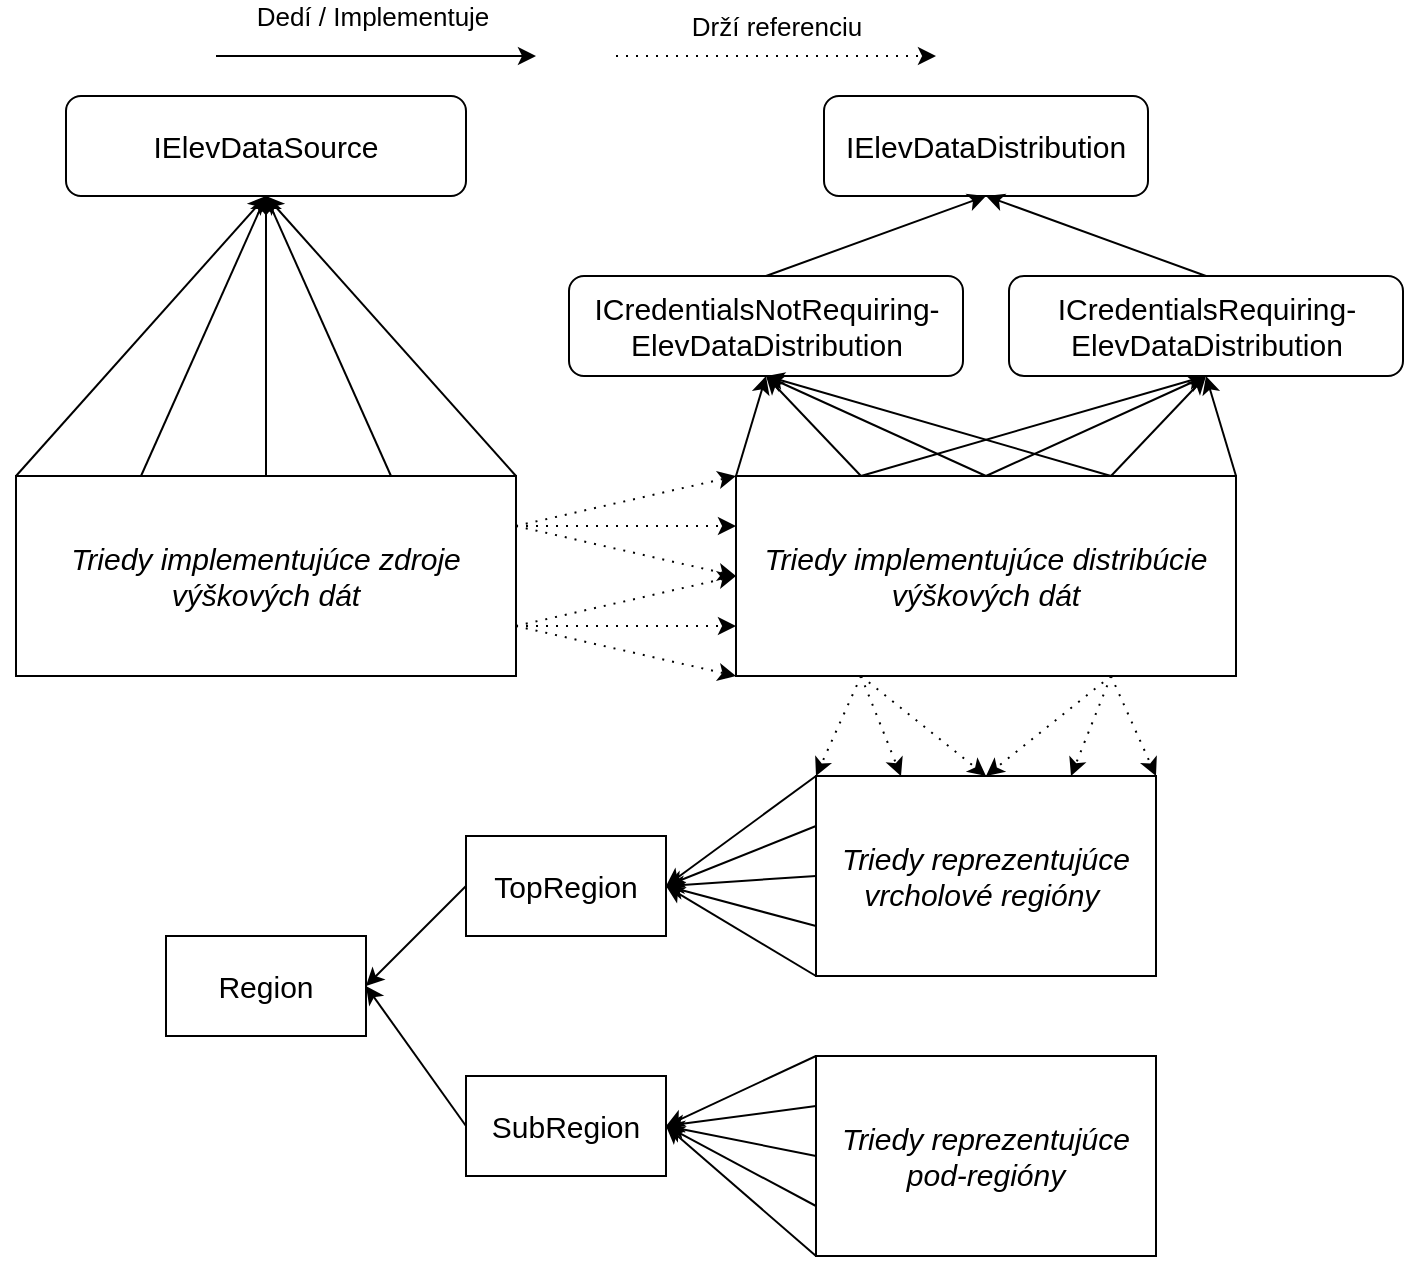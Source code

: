 <mxfile version="24.6.4" type="device">
  <diagram name="Page-1" id="BcIwWPxJ6iNlPWSmqYea">
    <mxGraphModel dx="1219" dy="722" grid="1" gridSize="10" guides="1" tooltips="1" connect="1" arrows="1" fold="1" page="1" pageScale="1" pageWidth="850" pageHeight="1100" math="0" shadow="0">
      <root>
        <mxCell id="0" />
        <mxCell id="1" parent="0" />
        <mxCell id="KRJGEr1mseS_UtcDF_KX-4" value="&lt;font style=&quot;font-size: 15px;&quot;&gt;IElevDataSource&lt;/font&gt;" style="rounded=1;whiteSpace=wrap;html=1;" vertex="1" parent="1">
          <mxGeometry x="45" y="70" width="200" height="50" as="geometry" />
        </mxCell>
        <mxCell id="KRJGEr1mseS_UtcDF_KX-5" style="rounded=0;orthogonalLoop=1;jettySize=auto;html=1;exitX=0;exitY=0;exitDx=0;exitDy=0;entryX=0.5;entryY=1;entryDx=0;entryDy=0;" edge="1" parent="1" source="KRJGEr1mseS_UtcDF_KX-11" target="KRJGEr1mseS_UtcDF_KX-4">
          <mxGeometry relative="1" as="geometry" />
        </mxCell>
        <mxCell id="KRJGEr1mseS_UtcDF_KX-6" style="rounded=0;orthogonalLoop=1;jettySize=auto;html=1;exitX=0.25;exitY=0;exitDx=0;exitDy=0;entryX=0.5;entryY=1;entryDx=0;entryDy=0;" edge="1" parent="1" source="KRJGEr1mseS_UtcDF_KX-11" target="KRJGEr1mseS_UtcDF_KX-4">
          <mxGeometry relative="1" as="geometry">
            <mxPoint x="145" y="240" as="targetPoint" />
          </mxGeometry>
        </mxCell>
        <mxCell id="KRJGEr1mseS_UtcDF_KX-7" style="rounded=0;orthogonalLoop=1;jettySize=auto;html=1;exitX=0.5;exitY=0;exitDx=0;exitDy=0;entryX=0.5;entryY=1;entryDx=0;entryDy=0;" edge="1" parent="1" source="KRJGEr1mseS_UtcDF_KX-11" target="KRJGEr1mseS_UtcDF_KX-4">
          <mxGeometry relative="1" as="geometry" />
        </mxCell>
        <mxCell id="KRJGEr1mseS_UtcDF_KX-8" style="rounded=0;orthogonalLoop=1;jettySize=auto;html=1;exitX=0.75;exitY=0;exitDx=0;exitDy=0;entryX=0.5;entryY=1;entryDx=0;entryDy=0;" edge="1" parent="1" source="KRJGEr1mseS_UtcDF_KX-11" target="KRJGEr1mseS_UtcDF_KX-4">
          <mxGeometry relative="1" as="geometry" />
        </mxCell>
        <mxCell id="KRJGEr1mseS_UtcDF_KX-9" style="rounded=0;orthogonalLoop=1;jettySize=auto;html=1;exitX=1;exitY=0;exitDx=0;exitDy=0;entryX=0.5;entryY=1;entryDx=0;entryDy=0;" edge="1" parent="1" source="KRJGEr1mseS_UtcDF_KX-11" target="KRJGEr1mseS_UtcDF_KX-4">
          <mxGeometry relative="1" as="geometry" />
        </mxCell>
        <mxCell id="KRJGEr1mseS_UtcDF_KX-10" style="rounded=0;orthogonalLoop=1;jettySize=auto;html=1;exitX=1;exitY=0.25;exitDx=0;exitDy=0;entryX=0;entryY=0;entryDx=0;entryDy=0;dashed=1;dashPattern=1 4;" edge="1" parent="1" source="KRJGEr1mseS_UtcDF_KX-11" target="KRJGEr1mseS_UtcDF_KX-25">
          <mxGeometry relative="1" as="geometry" />
        </mxCell>
        <mxCell id="KRJGEr1mseS_UtcDF_KX-11" value="&lt;span style=&quot;font-size: 15px;&quot;&gt;&lt;i&gt;Triedy implementujúce zdroje výškových dát&lt;/i&gt;&lt;/span&gt;" style="rounded=0;whiteSpace=wrap;html=1;" vertex="1" parent="1">
          <mxGeometry x="20" y="260" width="250" height="100" as="geometry" />
        </mxCell>
        <mxCell id="KRJGEr1mseS_UtcDF_KX-12" value="&lt;font style=&quot;font-size: 15px;&quot;&gt;IElevDataDistribution&lt;/font&gt;" style="rounded=1;whiteSpace=wrap;html=1;" vertex="1" parent="1">
          <mxGeometry x="424" y="70" width="162" height="50" as="geometry" />
        </mxCell>
        <mxCell id="KRJGEr1mseS_UtcDF_KX-13" style="rounded=0;orthogonalLoop=1;jettySize=auto;html=1;exitX=0.5;exitY=0;exitDx=0;exitDy=0;entryX=0.5;entryY=1;entryDx=0;entryDy=0;" edge="1" parent="1" source="KRJGEr1mseS_UtcDF_KX-35" target="KRJGEr1mseS_UtcDF_KX-12">
          <mxGeometry relative="1" as="geometry" />
        </mxCell>
        <mxCell id="KRJGEr1mseS_UtcDF_KX-15" style="rounded=0;orthogonalLoop=1;jettySize=auto;html=1;exitX=0.5;exitY=0;exitDx=0;exitDy=0;entryX=0.5;entryY=1;entryDx=0;entryDy=0;" edge="1" parent="1" source="KRJGEr1mseS_UtcDF_KX-16" target="KRJGEr1mseS_UtcDF_KX-12">
          <mxGeometry relative="1" as="geometry" />
        </mxCell>
        <mxCell id="KRJGEr1mseS_UtcDF_KX-16" value="&lt;span style=&quot;font-size: 15px;&quot;&gt;&lt;span&gt;ICredentialsNotRequiring-&lt;/span&gt;&lt;/span&gt;&lt;div&gt;&lt;span style=&quot;font-size: 15px;&quot;&gt;&lt;span&gt;ElevDataDistribution&lt;/span&gt;&lt;/span&gt;&lt;/div&gt;" style="rounded=1;whiteSpace=wrap;html=1;fontStyle=0" vertex="1" parent="1">
          <mxGeometry x="296.5" y="160" width="197" height="50" as="geometry" />
        </mxCell>
        <mxCell id="KRJGEr1mseS_UtcDF_KX-18" style="rounded=0;orthogonalLoop=1;jettySize=auto;html=1;exitX=0.25;exitY=0;exitDx=0;exitDy=0;entryX=0.5;entryY=1;entryDx=0;entryDy=0;" edge="1" parent="1" source="KRJGEr1mseS_UtcDF_KX-25" target="KRJGEr1mseS_UtcDF_KX-16">
          <mxGeometry relative="1" as="geometry" />
        </mxCell>
        <mxCell id="KRJGEr1mseS_UtcDF_KX-19" style="rounded=0;orthogonalLoop=1;jettySize=auto;html=1;exitX=0.25;exitY=0;exitDx=0;exitDy=0;entryX=0.5;entryY=1;entryDx=0;entryDy=0;" edge="1" parent="1" source="KRJGEr1mseS_UtcDF_KX-25" target="KRJGEr1mseS_UtcDF_KX-35">
          <mxGeometry relative="1" as="geometry" />
        </mxCell>
        <mxCell id="KRJGEr1mseS_UtcDF_KX-20" style="rounded=0;orthogonalLoop=1;jettySize=auto;html=1;exitX=1;exitY=0;exitDx=0;exitDy=0;entryX=0.5;entryY=1;entryDx=0;entryDy=0;" edge="1" parent="1" source="KRJGEr1mseS_UtcDF_KX-25" target="KRJGEr1mseS_UtcDF_KX-35">
          <mxGeometry relative="1" as="geometry" />
        </mxCell>
        <mxCell id="KRJGEr1mseS_UtcDF_KX-21" style="rounded=0;orthogonalLoop=1;jettySize=auto;html=1;exitX=0;exitY=0;exitDx=0;exitDy=0;entryX=0.5;entryY=1;entryDx=0;entryDy=0;" edge="1" parent="1" source="KRJGEr1mseS_UtcDF_KX-25" target="KRJGEr1mseS_UtcDF_KX-16">
          <mxGeometry relative="1" as="geometry" />
        </mxCell>
        <mxCell id="KRJGEr1mseS_UtcDF_KX-22" style="rounded=0;orthogonalLoop=1;jettySize=auto;html=1;exitX=0.5;exitY=0;exitDx=0;exitDy=0;entryX=0.5;entryY=1;entryDx=0;entryDy=0;" edge="1" parent="1" source="KRJGEr1mseS_UtcDF_KX-25" target="KRJGEr1mseS_UtcDF_KX-16">
          <mxGeometry relative="1" as="geometry" />
        </mxCell>
        <mxCell id="KRJGEr1mseS_UtcDF_KX-23" style="rounded=0;orthogonalLoop=1;jettySize=auto;html=1;exitX=0.75;exitY=0;exitDx=0;exitDy=0;entryX=0.5;entryY=1;entryDx=0;entryDy=0;" edge="1" parent="1" source="KRJGEr1mseS_UtcDF_KX-25" target="KRJGEr1mseS_UtcDF_KX-35">
          <mxGeometry relative="1" as="geometry" />
        </mxCell>
        <mxCell id="KRJGEr1mseS_UtcDF_KX-68" style="rounded=0;orthogonalLoop=1;jettySize=auto;html=1;exitX=0.5;exitY=0;exitDx=0;exitDy=0;entryX=0.5;entryY=1;entryDx=0;entryDy=0;" edge="1" parent="1" source="KRJGEr1mseS_UtcDF_KX-25" target="KRJGEr1mseS_UtcDF_KX-35">
          <mxGeometry relative="1" as="geometry">
            <mxPoint x="610" y="200" as="targetPoint" />
          </mxGeometry>
        </mxCell>
        <mxCell id="KRJGEr1mseS_UtcDF_KX-69" style="rounded=0;orthogonalLoop=1;jettySize=auto;html=1;exitX=0.75;exitY=0;exitDx=0;exitDy=0;entryX=0.5;entryY=1;entryDx=0;entryDy=0;" edge="1" parent="1" source="KRJGEr1mseS_UtcDF_KX-25" target="KRJGEr1mseS_UtcDF_KX-16">
          <mxGeometry relative="1" as="geometry" />
        </mxCell>
        <mxCell id="KRJGEr1mseS_UtcDF_KX-25" value="&lt;span style=&quot;font-size: 15px;&quot;&gt;&lt;i&gt;Triedy implementujúce distribúcie výškových dát&lt;/i&gt;&lt;/span&gt;" style="rounded=0;whiteSpace=wrap;html=1;" vertex="1" parent="1">
          <mxGeometry x="380" y="260" width="250" height="100" as="geometry" />
        </mxCell>
        <mxCell id="KRJGEr1mseS_UtcDF_KX-27" style="rounded=0;orthogonalLoop=1;jettySize=auto;html=1;exitX=1;exitY=0.25;exitDx=0;exitDy=0;entryX=0;entryY=0.25;entryDx=0;entryDy=0;dashed=1;dashPattern=1 4;" edge="1" parent="1" source="KRJGEr1mseS_UtcDF_KX-11" target="KRJGEr1mseS_UtcDF_KX-25">
          <mxGeometry relative="1" as="geometry">
            <mxPoint x="285" y="290" as="sourcePoint" />
            <mxPoint x="395" y="290" as="targetPoint" />
          </mxGeometry>
        </mxCell>
        <mxCell id="KRJGEr1mseS_UtcDF_KX-28" style="rounded=0;orthogonalLoop=1;jettySize=auto;html=1;exitX=1;exitY=0.25;exitDx=0;exitDy=0;entryX=0;entryY=0.5;entryDx=0;entryDy=0;dashed=1;dashPattern=1 4;" edge="1" parent="1" source="KRJGEr1mseS_UtcDF_KX-11" target="KRJGEr1mseS_UtcDF_KX-25">
          <mxGeometry relative="1" as="geometry">
            <mxPoint x="285" y="309.44" as="sourcePoint" />
            <mxPoint x="395" y="309.44" as="targetPoint" />
          </mxGeometry>
        </mxCell>
        <mxCell id="KRJGEr1mseS_UtcDF_KX-29" style="rounded=0;orthogonalLoop=1;jettySize=auto;html=1;exitX=1;exitY=0.75;exitDx=0;exitDy=0;entryX=0;entryY=0.75;entryDx=0;entryDy=0;dashed=1;dashPattern=1 4;" edge="1" parent="1" source="KRJGEr1mseS_UtcDF_KX-11" target="KRJGEr1mseS_UtcDF_KX-25">
          <mxGeometry relative="1" as="geometry">
            <mxPoint x="270" y="330" as="sourcePoint" />
            <mxPoint x="380" y="330" as="targetPoint" />
          </mxGeometry>
        </mxCell>
        <mxCell id="KRJGEr1mseS_UtcDF_KX-30" style="rounded=0;orthogonalLoop=1;jettySize=auto;html=1;exitX=1;exitY=0.75;exitDx=0;exitDy=0;entryX=0;entryY=1;entryDx=0;entryDy=0;dashed=1;dashPattern=1 4;" edge="1" parent="1" source="KRJGEr1mseS_UtcDF_KX-11" target="KRJGEr1mseS_UtcDF_KX-25">
          <mxGeometry relative="1" as="geometry">
            <mxPoint x="270" y="360" as="sourcePoint" />
            <mxPoint x="380" y="360" as="targetPoint" />
          </mxGeometry>
        </mxCell>
        <mxCell id="KRJGEr1mseS_UtcDF_KX-33" style="rounded=0;orthogonalLoop=1;jettySize=auto;html=1;" edge="1" parent="1">
          <mxGeometry relative="1" as="geometry">
            <mxPoint x="120" y="50" as="sourcePoint" />
            <mxPoint x="280" y="50" as="targetPoint" />
          </mxGeometry>
        </mxCell>
        <mxCell id="KRJGEr1mseS_UtcDF_KX-34" value="&lt;font style=&quot;font-size: 13px;&quot;&gt;Dedí / Implementuje&lt;/font&gt;" style="edgeLabel;html=1;align=center;verticalAlign=middle;resizable=0;points=[];" vertex="1" connectable="0" parent="KRJGEr1mseS_UtcDF_KX-33">
          <mxGeometry x="-0.383" y="2" relative="1" as="geometry">
            <mxPoint x="28" y="-18" as="offset" />
          </mxGeometry>
        </mxCell>
        <mxCell id="KRJGEr1mseS_UtcDF_KX-35" value="&lt;span style=&quot;font-size: 15px;&quot;&gt;&lt;span&gt;ICredentialsRequiring-&lt;/span&gt;&lt;/span&gt;&lt;div&gt;&lt;span style=&quot;font-size: 15px;&quot;&gt;&lt;span&gt;ElevDataDistribution&lt;/span&gt;&lt;/span&gt;&lt;/div&gt;" style="rounded=1;whiteSpace=wrap;html=1;fontStyle=0" vertex="1" parent="1">
          <mxGeometry x="516.5" y="160" width="197" height="50" as="geometry" />
        </mxCell>
        <mxCell id="KRJGEr1mseS_UtcDF_KX-36" style="rounded=0;orthogonalLoop=1;jettySize=auto;html=1;exitX=1;exitY=0.75;exitDx=0;exitDy=0;entryX=0;entryY=0.5;entryDx=0;entryDy=0;dashed=1;dashPattern=1 4;" edge="1" parent="1" source="KRJGEr1mseS_UtcDF_KX-11" target="KRJGEr1mseS_UtcDF_KX-25">
          <mxGeometry relative="1" as="geometry">
            <mxPoint x="270" y="335" as="sourcePoint" />
            <mxPoint x="380" y="360" as="targetPoint" />
          </mxGeometry>
        </mxCell>
        <mxCell id="KRJGEr1mseS_UtcDF_KX-37" style="rounded=0;orthogonalLoop=1;jettySize=auto;html=1;dashed=1;dashPattern=1 4;" edge="1" parent="1">
          <mxGeometry relative="1" as="geometry">
            <mxPoint x="320" y="50" as="sourcePoint" />
            <mxPoint x="480" y="50" as="targetPoint" />
          </mxGeometry>
        </mxCell>
        <mxCell id="KRJGEr1mseS_UtcDF_KX-38" value="&lt;font style=&quot;font-size: 13px;&quot;&gt;Drží referenciu&lt;/font&gt;" style="edgeLabel;html=1;align=center;verticalAlign=middle;resizable=0;points=[];" vertex="1" connectable="0" parent="KRJGEr1mseS_UtcDF_KX-37">
          <mxGeometry x="-0.218" y="2" relative="1" as="geometry">
            <mxPoint x="17" y="-13" as="offset" />
          </mxGeometry>
        </mxCell>
        <mxCell id="KRJGEr1mseS_UtcDF_KX-39" value="&lt;span style=&quot;font-size: 15px;&quot;&gt;&lt;span&gt;Region&lt;/span&gt;&lt;/span&gt;" style="rounded=0;whiteSpace=wrap;html=1;fontStyle=0" vertex="1" parent="1">
          <mxGeometry x="95" y="490" width="100" height="50" as="geometry" />
        </mxCell>
        <mxCell id="KRJGEr1mseS_UtcDF_KX-45" style="rounded=0;orthogonalLoop=1;jettySize=auto;html=1;exitX=0;exitY=0.5;exitDx=0;exitDy=0;entryX=1;entryY=0.5;entryDx=0;entryDy=0;" edge="1" parent="1" source="KRJGEr1mseS_UtcDF_KX-40" target="KRJGEr1mseS_UtcDF_KX-39">
          <mxGeometry relative="1" as="geometry">
            <mxPoint x="210.0" y="540" as="targetPoint" />
          </mxGeometry>
        </mxCell>
        <mxCell id="KRJGEr1mseS_UtcDF_KX-40" value="&lt;span style=&quot;font-size: 15px;&quot;&gt;&lt;span&gt;SubRegion&lt;/span&gt;&lt;/span&gt;" style="rounded=0;whiteSpace=wrap;html=1;fontStyle=0" vertex="1" parent="1">
          <mxGeometry x="245" y="560" width="100" height="50" as="geometry" />
        </mxCell>
        <mxCell id="KRJGEr1mseS_UtcDF_KX-44" style="rounded=0;orthogonalLoop=1;jettySize=auto;html=1;exitX=0;exitY=0.5;exitDx=0;exitDy=0;entryX=1;entryY=0.5;entryDx=0;entryDy=0;" edge="1" parent="1" source="KRJGEr1mseS_UtcDF_KX-41" target="KRJGEr1mseS_UtcDF_KX-39">
          <mxGeometry relative="1" as="geometry" />
        </mxCell>
        <mxCell id="KRJGEr1mseS_UtcDF_KX-41" value="&lt;span style=&quot;font-size: 15px;&quot;&gt;&lt;span&gt;TopRegion&lt;/span&gt;&lt;/span&gt;" style="rounded=0;whiteSpace=wrap;html=1;fontStyle=0" vertex="1" parent="1">
          <mxGeometry x="245" y="440" width="100" height="50" as="geometry" />
        </mxCell>
        <mxCell id="KRJGEr1mseS_UtcDF_KX-46" style="rounded=0;orthogonalLoop=1;jettySize=auto;html=1;exitX=0;exitY=0;exitDx=0;exitDy=0;entryX=1;entryY=0.5;entryDx=0;entryDy=0;" edge="1" parent="1" source="KRJGEr1mseS_UtcDF_KX-42" target="KRJGEr1mseS_UtcDF_KX-41">
          <mxGeometry relative="1" as="geometry" />
        </mxCell>
        <mxCell id="KRJGEr1mseS_UtcDF_KX-47" style="rounded=0;orthogonalLoop=1;jettySize=auto;html=1;exitX=0;exitY=0.25;exitDx=0;exitDy=0;entryX=1;entryY=0.5;entryDx=0;entryDy=0;" edge="1" parent="1" source="KRJGEr1mseS_UtcDF_KX-42" target="KRJGEr1mseS_UtcDF_KX-41">
          <mxGeometry relative="1" as="geometry">
            <mxPoint x="360.0" y="480" as="targetPoint" />
          </mxGeometry>
        </mxCell>
        <mxCell id="KRJGEr1mseS_UtcDF_KX-48" style="rounded=0;orthogonalLoop=1;jettySize=auto;html=1;exitX=0;exitY=0.5;exitDx=0;exitDy=0;entryX=1;entryY=0.5;entryDx=0;entryDy=0;" edge="1" parent="1" source="KRJGEr1mseS_UtcDF_KX-42" target="KRJGEr1mseS_UtcDF_KX-41">
          <mxGeometry relative="1" as="geometry" />
        </mxCell>
        <mxCell id="KRJGEr1mseS_UtcDF_KX-49" style="rounded=0;orthogonalLoop=1;jettySize=auto;html=1;exitX=0;exitY=0.75;exitDx=0;exitDy=0;entryX=1;entryY=0.5;entryDx=0;entryDy=0;" edge="1" parent="1" source="KRJGEr1mseS_UtcDF_KX-42" target="KRJGEr1mseS_UtcDF_KX-41">
          <mxGeometry relative="1" as="geometry">
            <mxPoint x="350.0" y="480" as="targetPoint" />
          </mxGeometry>
        </mxCell>
        <mxCell id="KRJGEr1mseS_UtcDF_KX-50" style="rounded=0;orthogonalLoop=1;jettySize=auto;html=1;exitX=0;exitY=1;exitDx=0;exitDy=0;entryX=1;entryY=0.5;entryDx=0;entryDy=0;" edge="1" parent="1" source="KRJGEr1mseS_UtcDF_KX-42" target="KRJGEr1mseS_UtcDF_KX-41">
          <mxGeometry relative="1" as="geometry" />
        </mxCell>
        <mxCell id="KRJGEr1mseS_UtcDF_KX-42" value="&lt;span style=&quot;font-size: 15px;&quot;&gt;&lt;i&gt;Triedy reprezentujúce vrcholové regióny&amp;nbsp;&lt;/i&gt;&lt;/span&gt;" style="rounded=0;whiteSpace=wrap;html=1;" vertex="1" parent="1">
          <mxGeometry x="420" y="410" width="170" height="100" as="geometry" />
        </mxCell>
        <mxCell id="KRJGEr1mseS_UtcDF_KX-51" style="rounded=0;orthogonalLoop=1;jettySize=auto;html=1;exitX=0;exitY=0;exitDx=0;exitDy=0;entryX=1;entryY=0.5;entryDx=0;entryDy=0;" edge="1" parent="1" source="KRJGEr1mseS_UtcDF_KX-43" target="KRJGEr1mseS_UtcDF_KX-40">
          <mxGeometry relative="1" as="geometry" />
        </mxCell>
        <mxCell id="KRJGEr1mseS_UtcDF_KX-52" style="rounded=0;orthogonalLoop=1;jettySize=auto;html=1;exitX=0;exitY=0.25;exitDx=0;exitDy=0;entryX=1;entryY=0.5;entryDx=0;entryDy=0;" edge="1" parent="1" source="KRJGEr1mseS_UtcDF_KX-43" target="KRJGEr1mseS_UtcDF_KX-40">
          <mxGeometry relative="1" as="geometry" />
        </mxCell>
        <mxCell id="KRJGEr1mseS_UtcDF_KX-53" style="rounded=0;orthogonalLoop=1;jettySize=auto;html=1;exitX=0;exitY=0.5;exitDx=0;exitDy=0;entryX=1;entryY=0.5;entryDx=0;entryDy=0;" edge="1" parent="1" source="KRJGEr1mseS_UtcDF_KX-43" target="KRJGEr1mseS_UtcDF_KX-40">
          <mxGeometry relative="1" as="geometry" />
        </mxCell>
        <mxCell id="KRJGEr1mseS_UtcDF_KX-54" style="rounded=0;orthogonalLoop=1;jettySize=auto;html=1;exitX=0;exitY=0.75;exitDx=0;exitDy=0;entryX=1;entryY=0.5;entryDx=0;entryDy=0;" edge="1" parent="1" source="KRJGEr1mseS_UtcDF_KX-43" target="KRJGEr1mseS_UtcDF_KX-40">
          <mxGeometry relative="1" as="geometry" />
        </mxCell>
        <mxCell id="KRJGEr1mseS_UtcDF_KX-55" style="rounded=0;orthogonalLoop=1;jettySize=auto;html=1;exitX=0;exitY=1;exitDx=0;exitDy=0;entryX=1;entryY=0.5;entryDx=0;entryDy=0;" edge="1" parent="1" source="KRJGEr1mseS_UtcDF_KX-43" target="KRJGEr1mseS_UtcDF_KX-40">
          <mxGeometry relative="1" as="geometry" />
        </mxCell>
        <mxCell id="KRJGEr1mseS_UtcDF_KX-43" value="&lt;span style=&quot;font-size: 15px;&quot;&gt;&lt;i&gt;Triedy reprezentujúce pod-regióny&lt;/i&gt;&lt;/span&gt;" style="rounded=0;whiteSpace=wrap;html=1;" vertex="1" parent="1">
          <mxGeometry x="420" y="550" width="170" height="100" as="geometry" />
        </mxCell>
        <mxCell id="KRJGEr1mseS_UtcDF_KX-56" style="rounded=0;orthogonalLoop=1;jettySize=auto;html=1;exitX=0.75;exitY=1;exitDx=0;exitDy=0;entryX=1;entryY=0;entryDx=0;entryDy=0;dashed=1;dashPattern=1 4;" edge="1" parent="1" source="KRJGEr1mseS_UtcDF_KX-25" target="KRJGEr1mseS_UtcDF_KX-42">
          <mxGeometry relative="1" as="geometry">
            <mxPoint x="460" y="385" as="sourcePoint" />
            <mxPoint x="570" y="385" as="targetPoint" />
          </mxGeometry>
        </mxCell>
        <mxCell id="KRJGEr1mseS_UtcDF_KX-57" style="rounded=0;orthogonalLoop=1;jettySize=auto;html=1;exitX=0.75;exitY=1;exitDx=0;exitDy=0;entryX=0.75;entryY=0;entryDx=0;entryDy=0;dashed=1;dashPattern=1 4;" edge="1" parent="1" source="KRJGEr1mseS_UtcDF_KX-25" target="KRJGEr1mseS_UtcDF_KX-42">
          <mxGeometry relative="1" as="geometry">
            <mxPoint x="460" y="385" as="sourcePoint" />
            <mxPoint x="570" y="410" as="targetPoint" />
          </mxGeometry>
        </mxCell>
        <mxCell id="KRJGEr1mseS_UtcDF_KX-58" style="rounded=0;orthogonalLoop=1;jettySize=auto;html=1;entryX=0.5;entryY=0;entryDx=0;entryDy=0;dashed=1;dashPattern=1 4;exitX=0.75;exitY=1;exitDx=0;exitDy=0;" edge="1" parent="1" source="KRJGEr1mseS_UtcDF_KX-25" target="KRJGEr1mseS_UtcDF_KX-42">
          <mxGeometry relative="1" as="geometry">
            <mxPoint x="490" y="380" as="sourcePoint" />
            <mxPoint x="570" y="360" as="targetPoint" />
          </mxGeometry>
        </mxCell>
        <mxCell id="KRJGEr1mseS_UtcDF_KX-59" style="rounded=0;orthogonalLoop=1;jettySize=auto;html=1;entryX=0.5;entryY=0;entryDx=0;entryDy=0;dashed=1;dashPattern=1 4;exitX=0.25;exitY=1;exitDx=0;exitDy=0;" edge="1" parent="1" source="KRJGEr1mseS_UtcDF_KX-25" target="KRJGEr1mseS_UtcDF_KX-42">
          <mxGeometry relative="1" as="geometry">
            <mxPoint x="577" y="370" as="sourcePoint" />
            <mxPoint x="515" y="420" as="targetPoint" />
          </mxGeometry>
        </mxCell>
        <mxCell id="KRJGEr1mseS_UtcDF_KX-60" style="rounded=0;orthogonalLoop=1;jettySize=auto;html=1;entryX=0.25;entryY=0;entryDx=0;entryDy=0;dashed=1;dashPattern=1 4;exitX=0.25;exitY=1;exitDx=0;exitDy=0;" edge="1" parent="1" source="KRJGEr1mseS_UtcDF_KX-25" target="KRJGEr1mseS_UtcDF_KX-42">
          <mxGeometry relative="1" as="geometry">
            <mxPoint x="587" y="380" as="sourcePoint" />
            <mxPoint x="525" y="430" as="targetPoint" />
          </mxGeometry>
        </mxCell>
        <mxCell id="KRJGEr1mseS_UtcDF_KX-61" style="rounded=0;orthogonalLoop=1;jettySize=auto;html=1;entryX=0;entryY=0;entryDx=0;entryDy=0;dashed=1;dashPattern=1 4;exitX=0.25;exitY=1;exitDx=0;exitDy=0;" edge="1" parent="1" source="KRJGEr1mseS_UtcDF_KX-25" target="KRJGEr1mseS_UtcDF_KX-42">
          <mxGeometry relative="1" as="geometry">
            <mxPoint x="597" y="390" as="sourcePoint" />
            <mxPoint x="535" y="440" as="targetPoint" />
          </mxGeometry>
        </mxCell>
      </root>
    </mxGraphModel>
  </diagram>
</mxfile>

